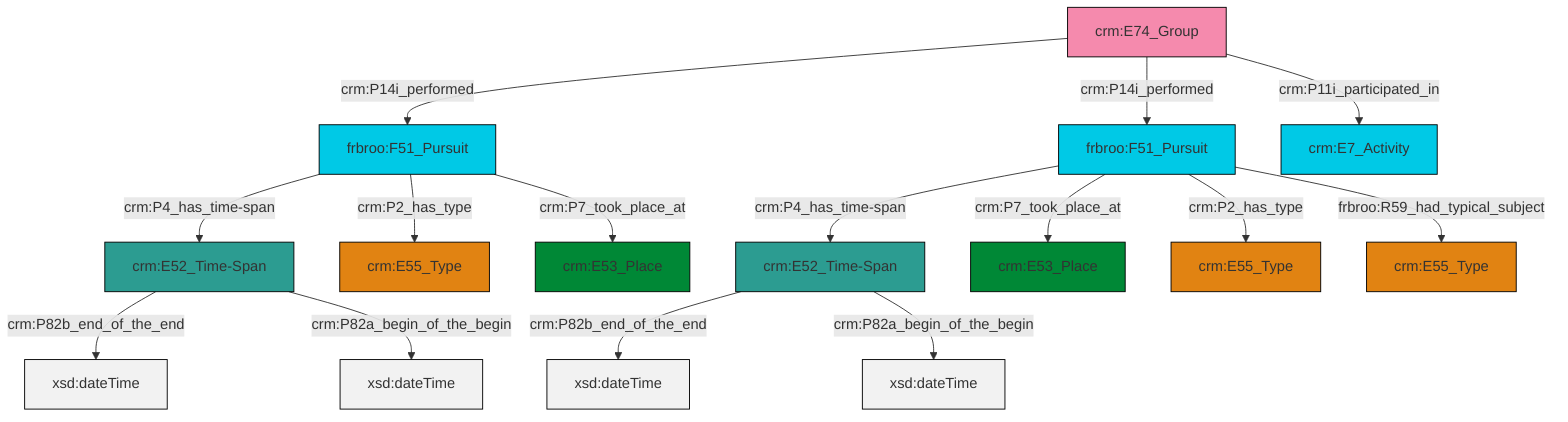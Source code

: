 graph TD
classDef Literal fill:#f2f2f2,stroke:#000000;
classDef CRM_Entity fill:#FFFFFF,stroke:#000000;
classDef Temporal_Entity fill:#00C9E6, stroke:#000000;
classDef Type fill:#E18312, stroke:#000000;
classDef Time-Span fill:#2C9C91, stroke:#000000;
classDef Appellation fill:#FFEB7F, stroke:#000000;
classDef Place fill:#008836, stroke:#000000;
classDef Persistent_Item fill:#B266B2, stroke:#000000;
classDef Conceptual_Object fill:#FFD700, stroke:#000000;
classDef Physical_Thing fill:#D2B48C, stroke:#000000;
classDef Actor fill:#f58aad, stroke:#000000;
classDef PC_Classes fill:#4ce600, stroke:#000000;
classDef Multi fill:#cccccc,stroke:#000000;

0["crm:E52_Time-Span"]:::Time-Span -->|crm:P82b_end_of_the_end| 8[xsd:dateTime]:::Literal
11["frbroo:F51_Pursuit"]:::Temporal_Entity -->|crm:P4_has_time-span| 0["crm:E52_Time-Span"]:::Time-Span
16["frbroo:F51_Pursuit"]:::Temporal_Entity -->|crm:P4_has_time-span| 12["crm:E52_Time-Span"]:::Time-Span
4["crm:E74_Group"]:::Actor -->|crm:P14i_performed| 11["frbroo:F51_Pursuit"]:::Temporal_Entity
16["frbroo:F51_Pursuit"]:::Temporal_Entity -->|crm:P7_took_place_at| 18["crm:E53_Place"]:::Place
12["crm:E52_Time-Span"]:::Time-Span -->|crm:P82b_end_of_the_end| 19[xsd:dateTime]:::Literal
4["crm:E74_Group"]:::Actor -->|crm:P14i_performed| 16["frbroo:F51_Pursuit"]:::Temporal_Entity
4["crm:E74_Group"]:::Actor -->|crm:P11i_participated_in| 20["crm:E7_Activity"]:::Temporal_Entity
11["frbroo:F51_Pursuit"]:::Temporal_Entity -->|crm:P2_has_type| 14["crm:E55_Type"]:::Type
16["frbroo:F51_Pursuit"]:::Temporal_Entity -->|crm:P2_has_type| 9["crm:E55_Type"]:::Type
16["frbroo:F51_Pursuit"]:::Temporal_Entity -->|frbroo:R59_had_typical_subject| 2["crm:E55_Type"]:::Type
0["crm:E52_Time-Span"]:::Time-Span -->|crm:P82a_begin_of_the_begin| 23[xsd:dateTime]:::Literal
11["frbroo:F51_Pursuit"]:::Temporal_Entity -->|crm:P7_took_place_at| 6["crm:E53_Place"]:::Place
12["crm:E52_Time-Span"]:::Time-Span -->|crm:P82a_begin_of_the_begin| 26[xsd:dateTime]:::Literal